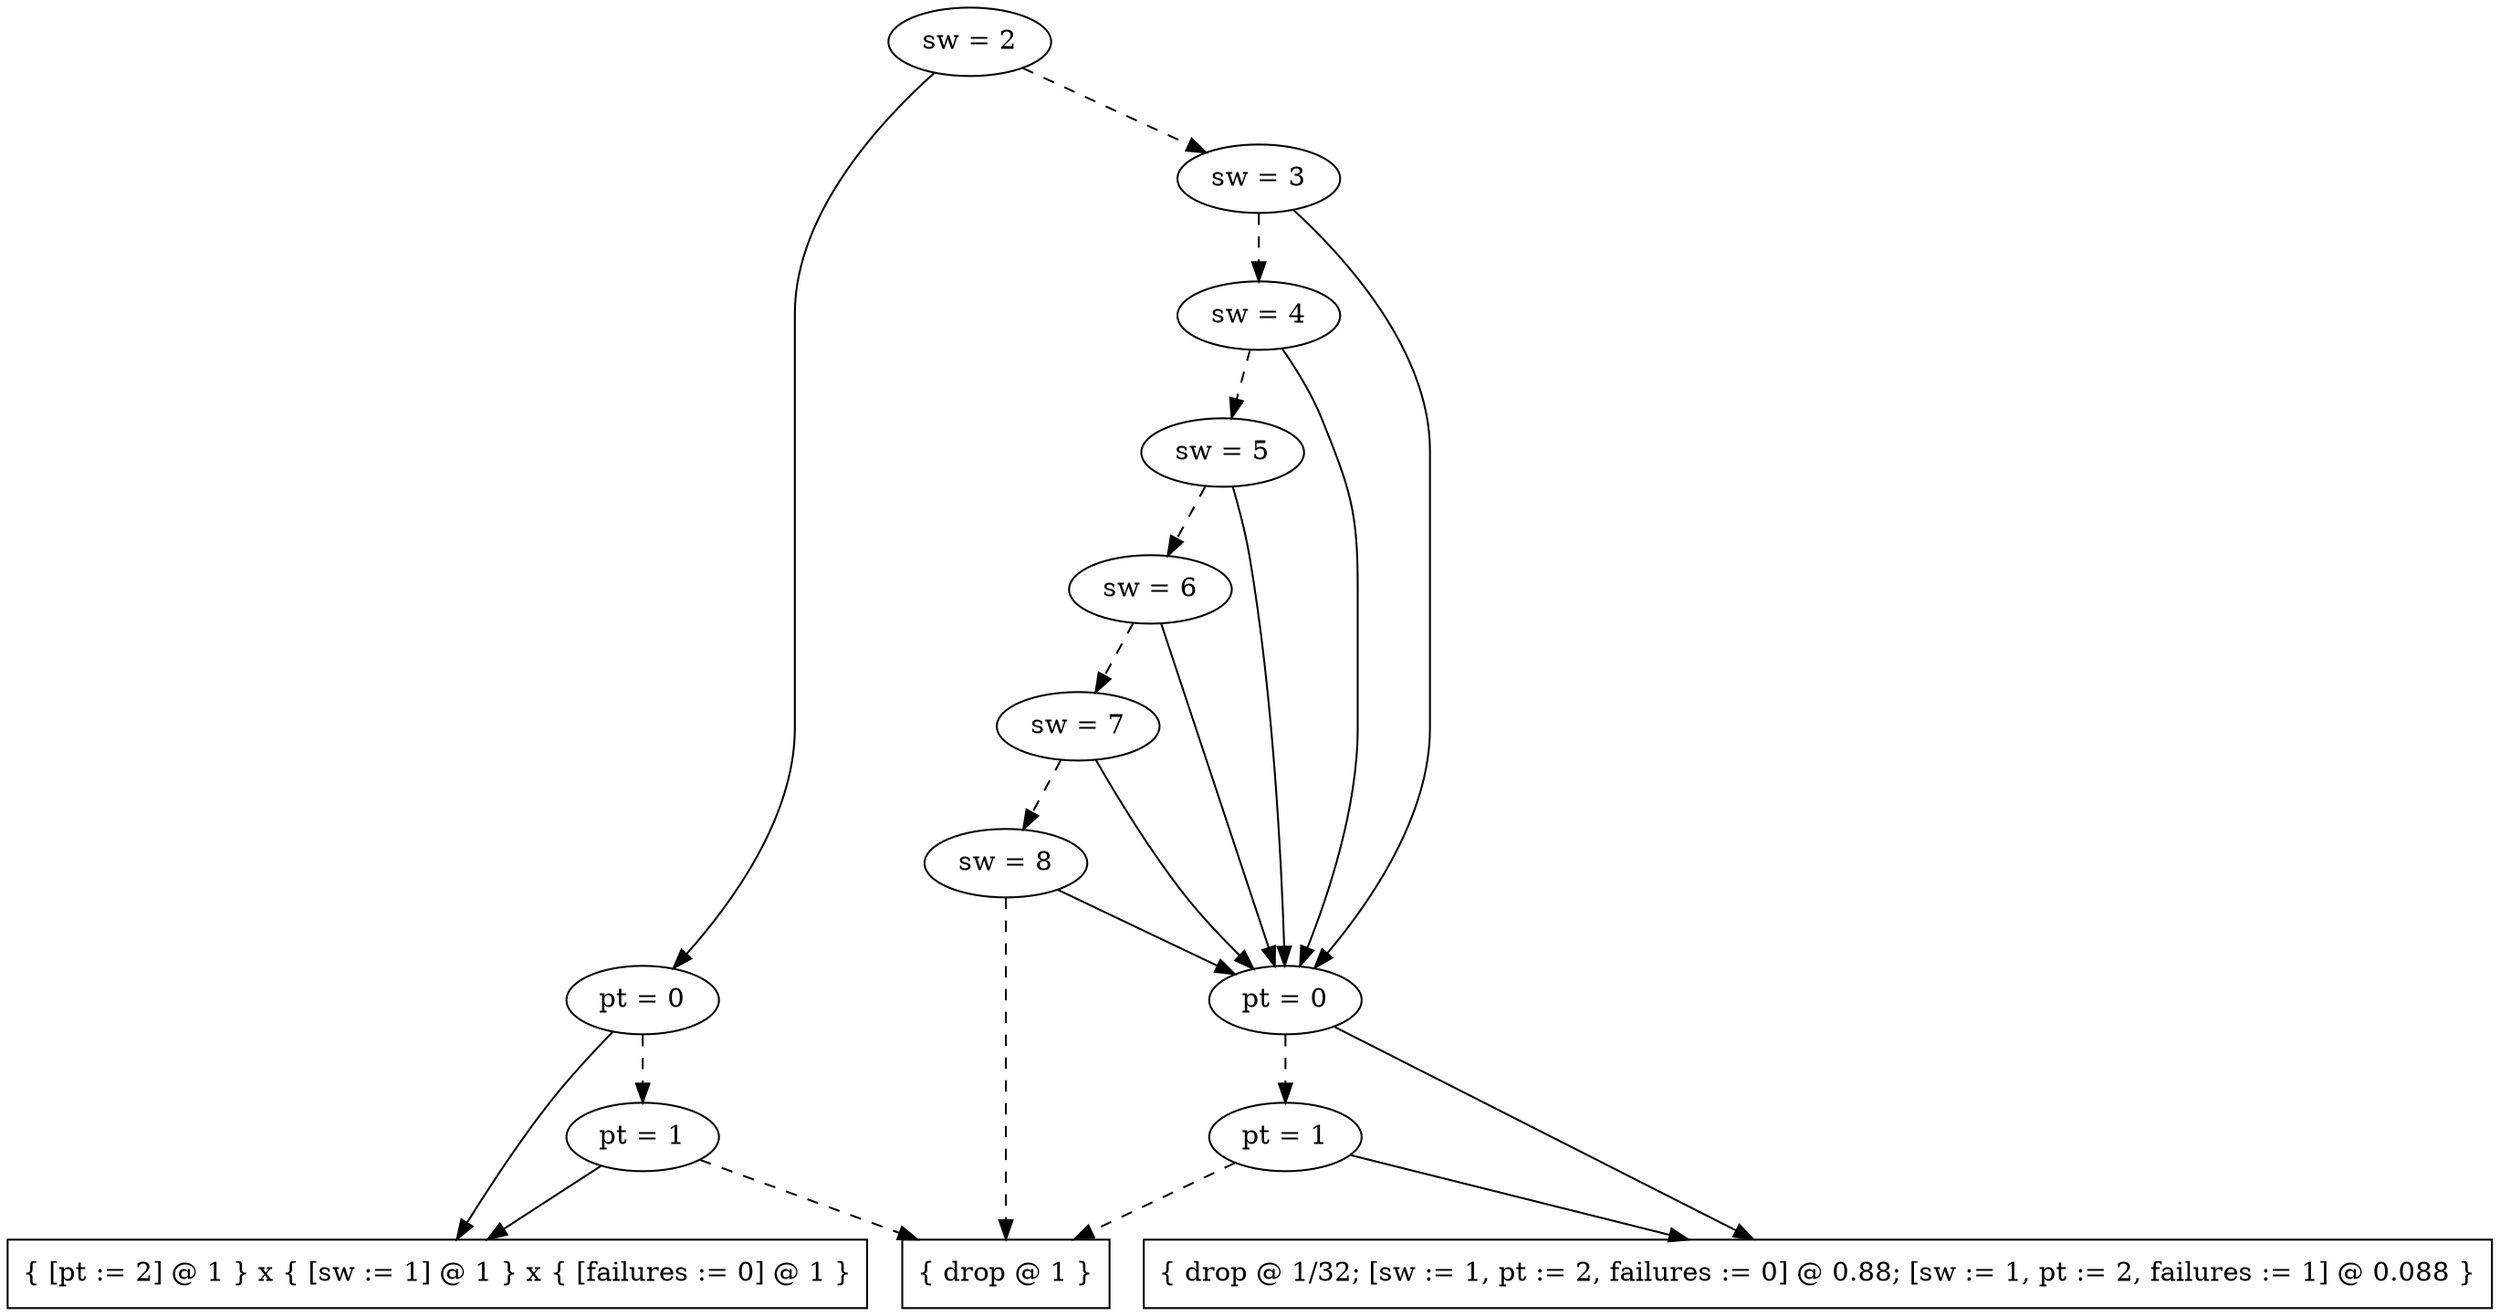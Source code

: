digraph tdk {
1080 [label="sw = 2"];
1080 -> 1058;
1080 -> 1078 [style="dashed"];
1058 [label="pt = 0"];
1058 -> 983;
1058 -> 1008 [style="dashed"];
983 [shape=box label="{ [pt := 2] @ 1 } x { [sw := 1] @ 1 } x { [failures := 0] @ 1 }"];
1008 [label="pt = 1"];
1008 -> 983;
1008 -> 0 [style="dashed"];
0 [shape=box label="{ drop @ 1 }"];
1078 [label="sw = 3"];
1078 -> 1047;
1078 -> 1076 [style="dashed"];
1047 [label="pt = 0"];
1047 -> 972;
1047 -> 997 [style="dashed"];
972 [shape=box label="{ drop @ 1/32; [sw := 1, pt := 2, failures := 0] @ 0.88; [sw := 1, pt := 2, failures := 1] @ 0.088 }"];
997 [label="pt = 1"];
997 -> 972;
997 -> 0 [style="dashed"];
1076 [label="sw = 4"];
1076 -> 1047;
1076 -> 1074 [style="dashed"];
1074 [label="sw = 5"];
1074 -> 1047;
1074 -> 1072 [style="dashed"];
1072 [label="sw = 6"];
1072 -> 1047;
1072 -> 1070 [style="dashed"];
1070 [label="sw = 7"];
1070 -> 1047;
1070 -> 1068 [style="dashed"];
1068 [label="sw = 8"];
1068 -> 1047;
1068 -> 0 [style="dashed"];
{rank=same; 1076 ;}
{rank=same; 997 1008 ;}
{rank=same; 1074 ;}
{rank=same; 1078 ;}
{rank=same; 1080 ;}
{rank=same; 1070 ;}
{rank=same; 1068 ;}
{rank=same; 1072 ;}
{rank=same; 1047 1058 ;}
}
